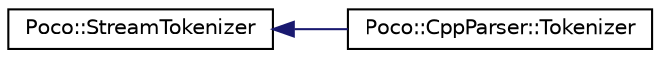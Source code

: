 digraph "Graphical Class Hierarchy"
{
 // LATEX_PDF_SIZE
  edge [fontname="Helvetica",fontsize="10",labelfontname="Helvetica",labelfontsize="10"];
  node [fontname="Helvetica",fontsize="10",shape=record];
  rankdir="LR";
  Node0 [label="Poco::StreamTokenizer",height=0.2,width=0.4,color="black", fillcolor="white", style="filled",URL="$classPoco_1_1StreamTokenizer.html",tooltip=" "];
  Node0 -> Node1 [dir="back",color="midnightblue",fontsize="10",style="solid",fontname="Helvetica"];
  Node1 [label="Poco::CppParser::Tokenizer",height=0.2,width=0.4,color="black", fillcolor="white", style="filled",URL="$classPoco_1_1CppParser_1_1Tokenizer.html",tooltip="A Tokenizer for C++."];
}
